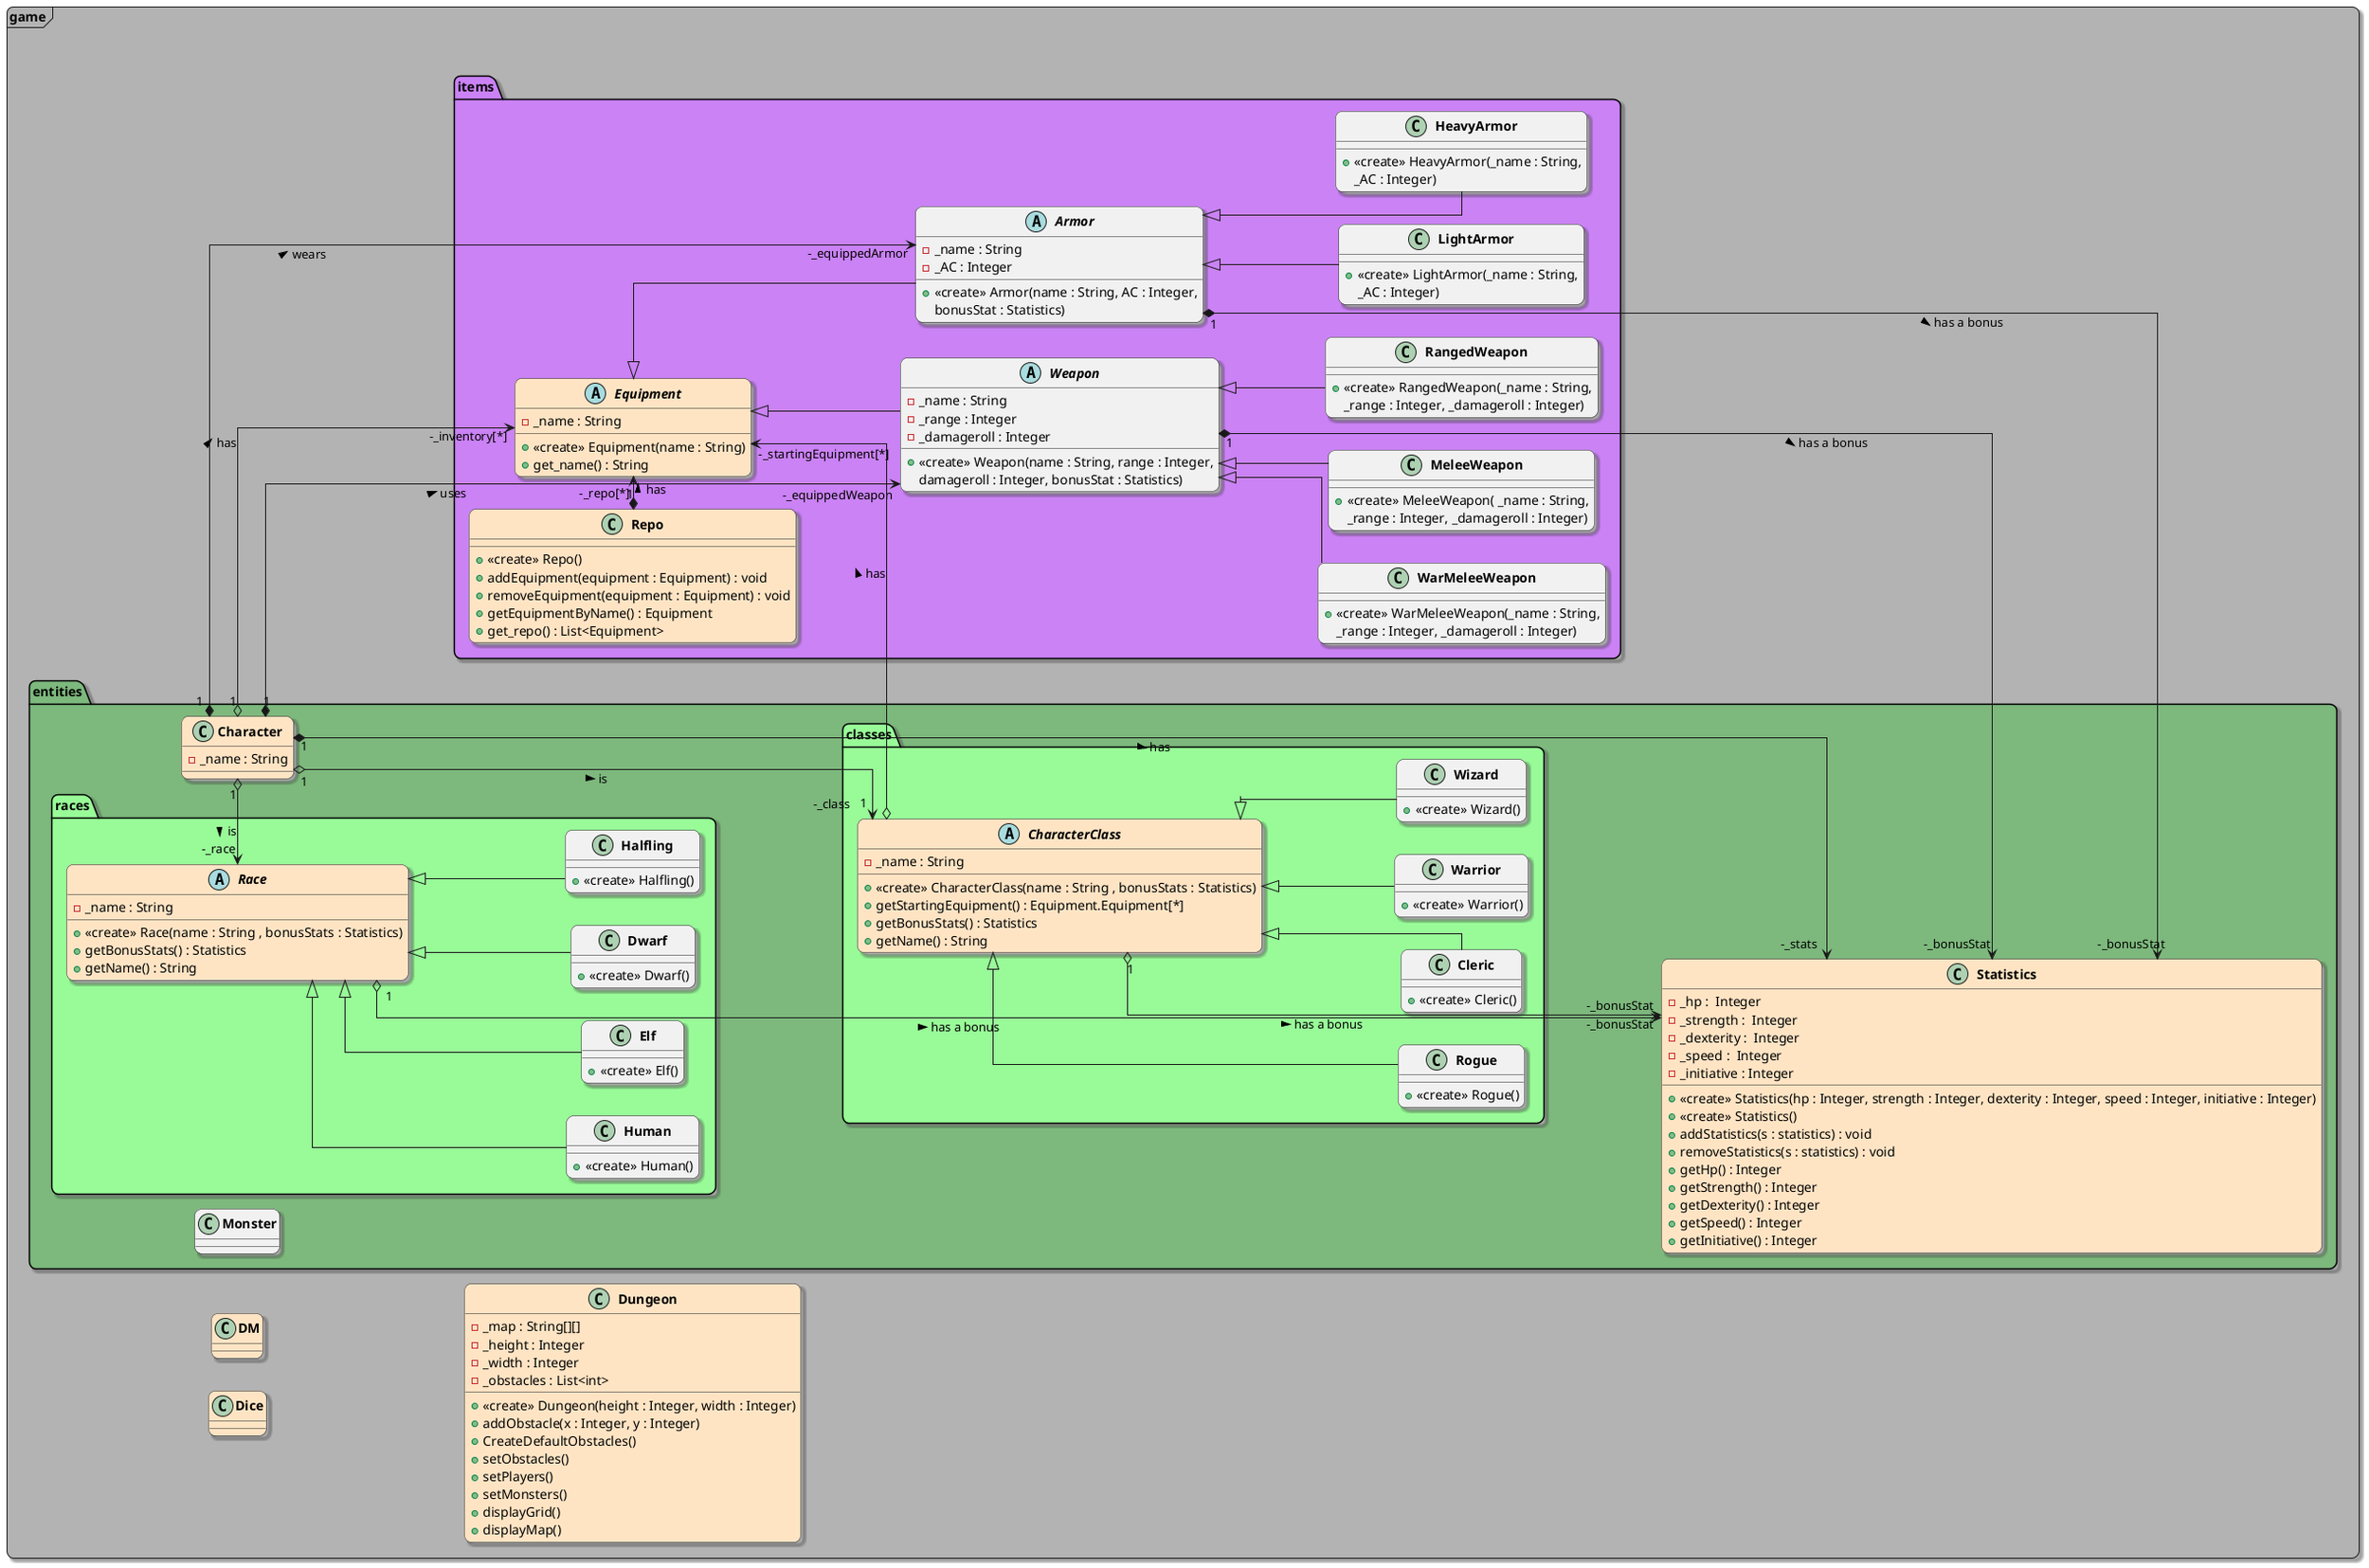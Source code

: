 @startuml

left to right direction
skinparam classfontStyle bold
skinparam shadowing true

skinparam defaultFontName "Century Gothic"

skinparam roundcorner 15


skinparam linetype ortho


package "game" <<frame>> #b3b3b3  {

  class Dice #Bisque

  class DM #Bisque
  class Dungeon #Bisque {
    - _map : String[][]
    - _height : Integer
    - _width : Integer
    - _obstacles : List<int>
    + <<create>> Dungeon(height : Integer, width : Integer)
    + addObstacle(x : Integer, y : Integer)
    + CreateDefaultObstacles()
    + setObstacles()
    + setPlayers()
    + setMonsters()
    + displayGrid()
    + displayMap()

  }
  package entities #7db87d{
    package classes #palegreen{
        abstract class CharacterClass #Bisque {
        - _name : String
        + <<create>> CharacterClass(name : String , bonusStats : Statistics)
        + getStartingEquipment() : Equipment.Equipment[*]
        + getBonusStats() : Statistics
        + getName() : String
        }
        class Rogue extends CharacterClass {
        + <<create>> Rogue()
        }
        class Cleric extends CharacterClass {
        + <<create>> Cleric()
        }
        class Warrior extends CharacterClass {
        + <<create>> Warrior()
        }
        class Wizard extends CharacterClass {
        + <<create>> Wizard()
        }
    }
    package races #palegreen{
        abstract class Race #Bisque {
        - _name : String
        + <<create>> Race(name : String , bonusStats : Statistics)
        + getBonusStats() : Statistics
        + getName() : String
        }
        class Human extends Race {
        + <<create>> Human()
        }
        class Elf extends Race {
        + <<create>> Elf()
        }
        class Dwarf extends Race {
        + <<create>> Dwarf()
        }
        class Halfling extends Race {
        + <<create>> Halfling()
        }
    }
    class Character #Bisque{
        - _name : String
    }
    class Monster
    class Statistics #Bisque {
        -_hp :  Integer
        -_strength :  Integer
        -_dexterity :  Integer
        -_speed :  Integer
        -_initiative : Integer
        + <<create>> Statistics(hp : Integer, strength : Integer, dexterity : Integer, speed : Integer, initiative : Integer)
        + <<create>> Statistics()
        + addStatistics(s : statistics) : void
        + removeStatistics(s : statistics) : void
        + getHp() : Integer
        + getStrength() : Integer
        + getDexterity() : Integer
        + getSpeed() : Integer
        + getInitiative() : Integer

    }
  }
  package items #ca82f5{
    abstract class Equipment #Bisque {
    - _name : String
    + <<create>> Equipment(name : String)
    + get_name() : String
    }
    class Repo #Bisque {
    + <<create>> Repo()
    + addEquipment(equipment : Equipment) : void
    + removeEquipment(equipment : Equipment) : void
    + getEquipmentByName() : Equipment
    + get_repo() : List<Equipment>

    }
    abstract class Weapon extends Equipment {
    - _name : String
    - _range : Integer
    - _damageroll : Integer
    + <<create>> Weapon(name : String, range : Integer,
     damageroll : Integer, bonusStat : Statistics)
    }
    abstract class Armor extends Equipment {
    - _name : String
    - _AC : Integer
    + <<create>> Armor(name : String, AC : Integer,
     bonusStat : Statistics)
    }

    class MeleeWeapon extends Weapon {
    + <<create>> MeleeWeapon( _name : String,
    _range : Integer, _damageroll : Integer)
    }
    class RangedWeapon extends Weapon {
    + <<create>> RangedWeapon(_name : String,
    _range : Integer, _damageroll : Integer)
    }
    class WarMeleeWeapon extends Weapon {
    + <<create>> WarMeleeWeapon(_name : String,
     _range : Integer, _damageroll : Integer)
    }
    class LightArmor extends Armor {
    + <<create>> LightArmor(_name : String,
     _AC : Integer)
    }
    class HeavyArmor extends Armor {
    + <<create>> HeavyArmor(_name : String,
     _AC : Integer)
    }




  }

'Links

  Character "1"  o---> "-_class" entities.classes.CharacterClass : "> is"
  Character "1"  o-> "-_race" entities.races.Race : "> is"
  Character "1"  *---> "-_stats" entities.Statistics : "> has"
  Character "1"  o---> "-_inventory[*]" items.Equipment : "> has"
  Character "1"  *--> "-_equippedWeapon" items.Weapon : "> uses"
  Character "1"  *--> "-_equippedArmor" items.Armor : "> wears"


  CharacterClass "1"  o---> "-_startingEquipment[*]" items.Equipment : "> has"
  CharacterClass "1"  o---> "-_bonusStat" entities.Statistics : "> has a bonus"


  Repo "1"  *-> "-_repo[*]" items.Equipment : "> has"

  Armor "1" *---> "-_bonusStat" entities.Statistics : "> has a bonus"
  Weapon "1" *---> "-_bonusStat" entities.Statistics : "> has a bonus"


  Race "1"  o--> "-_bonusStat" entities.Statistics : "> has a bonus"
 }

@enduml